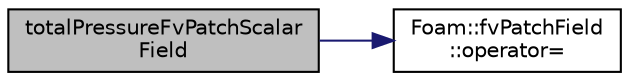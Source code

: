 digraph "totalPressureFvPatchScalarField"
{
  bgcolor="transparent";
  edge [fontname="Helvetica",fontsize="10",labelfontname="Helvetica",labelfontsize="10"];
  node [fontname="Helvetica",fontsize="10",shape=record];
  rankdir="LR";
  Node1 [label="totalPressureFvPatchScalar\lField",height=0.2,width=0.4,color="black", fillcolor="grey75", style="filled" fontcolor="black"];
  Node1 -> Node2 [color="midnightblue",fontsize="10",style="solid",fontname="Helvetica"];
  Node2 [label="Foam::fvPatchField\l::operator=",height=0.2,width=0.4,color="black",URL="$classFoam_1_1fvPatchField.html#a6a896c9a07142ef7985d976d61181176"];
}
